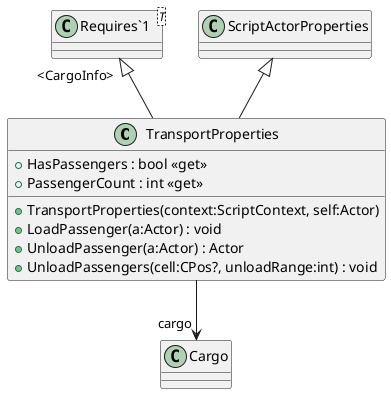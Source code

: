 @startuml
class TransportProperties {
    + TransportProperties(context:ScriptContext, self:Actor)
    + HasPassengers : bool <<get>>
    + PassengerCount : int <<get>>
    + LoadPassenger(a:Actor) : void
    + UnloadPassenger(a:Actor) : Actor
    + UnloadPassengers(cell:CPos?, unloadRange:int) : void
}
class "Requires`1"<T> {
}
ScriptActorProperties <|-- TransportProperties
"Requires`1" "<CargoInfo>" <|-- TransportProperties
TransportProperties --> "cargo" Cargo
@enduml
